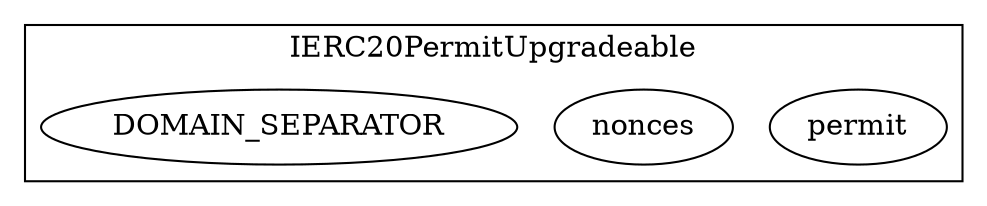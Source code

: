 strict digraph {
subgraph cluster_1458_IERC20PermitUpgradeable {
label = "IERC20PermitUpgradeable"
"1458_permit" [label="permit"]
"1458_nonces" [label="nonces"]
"1458_DOMAIN_SEPARATOR" [label="DOMAIN_SEPARATOR"]
}subgraph cluster_solidity {
label = "[Solidity]"
}
}